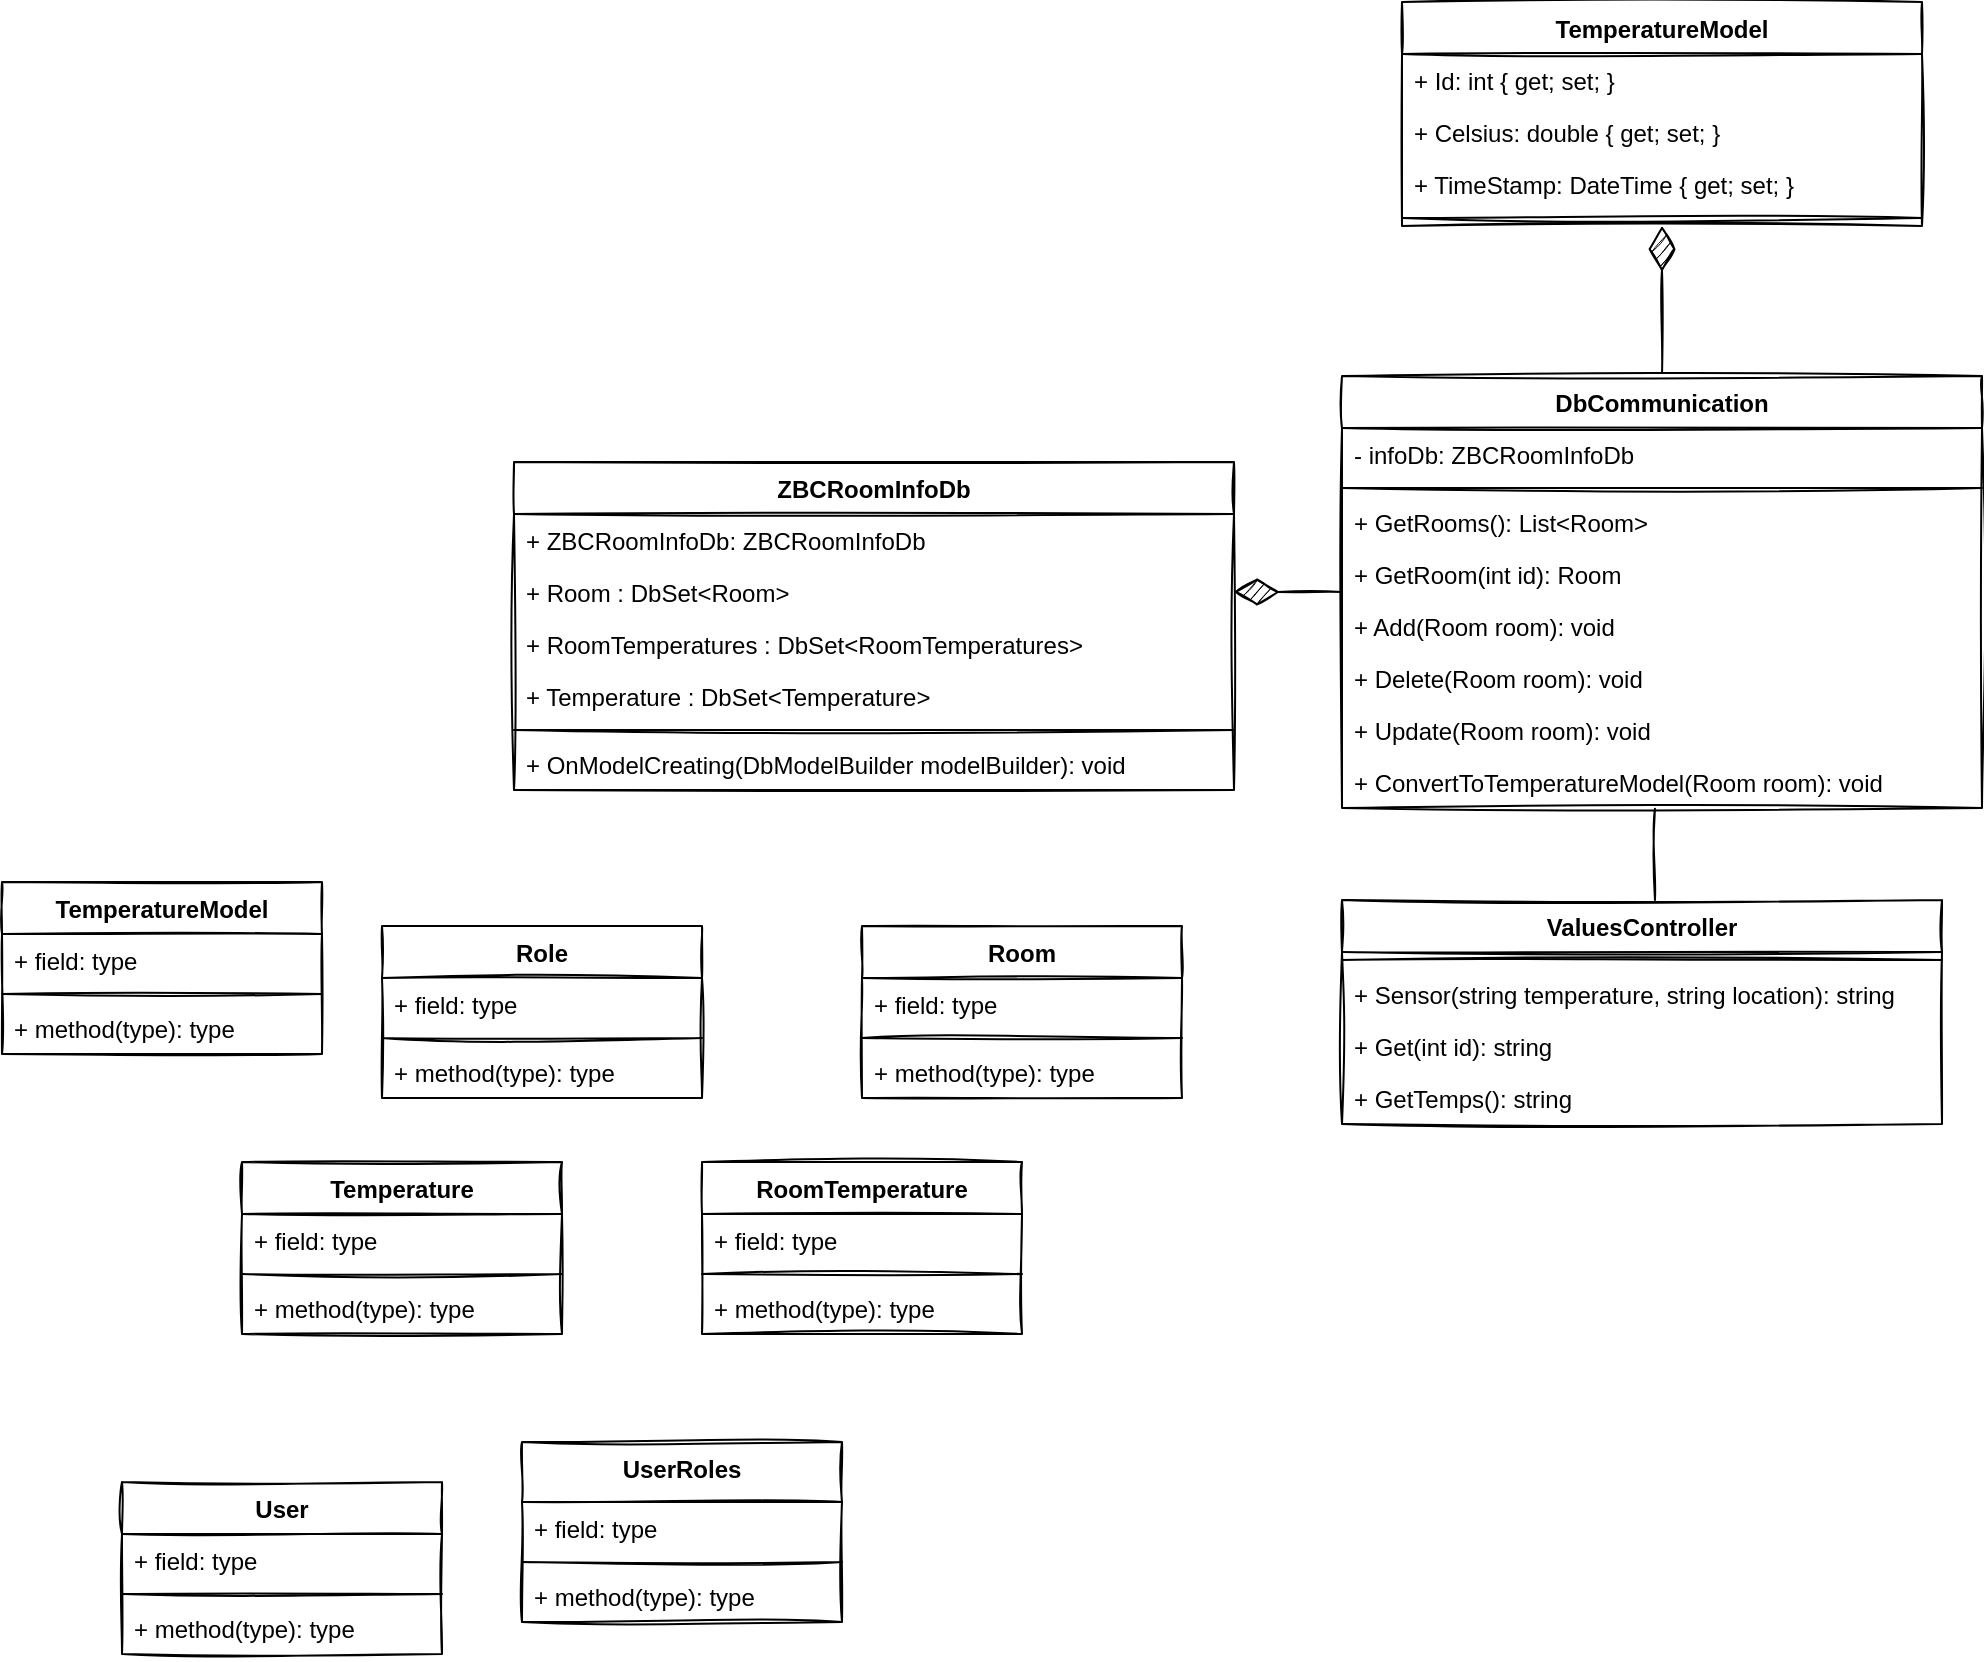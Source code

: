 <mxfile version="15.2.7" type="device"><diagram id="CDm5nGEUgBhKiWfHTegj" name="Side-1"><mxGraphModel dx="2903" dy="1294" grid="1" gridSize="10" guides="1" tooltips="1" connect="1" arrows="1" fold="1" page="1" pageScale="1" pageWidth="827" pageHeight="1169" math="0" shadow="0"><root><mxCell id="0"/><mxCell id="1" parent="0"/><mxCell id="e_IxOtwfNwxc5nGuxCbu-27" style="edgeStyle=orthogonalEdgeStyle;orthogonalLoop=1;jettySize=auto;html=1;entryX=0.489;entryY=1.013;entryDx=0;entryDy=0;entryPerimeter=0;endArrow=none;endFill=0;startSize=9;endSize=20;sketch=1;" parent="1" source="e_IxOtwfNwxc5nGuxCbu-1" target="e_IxOtwfNwxc5nGuxCbu-13" edge="1"><mxGeometry relative="1" as="geometry"><Array as="points"><mxPoint x="156" y="590"/><mxPoint x="156" y="590"/></Array></mxGeometry></mxCell><mxCell id="e_IxOtwfNwxc5nGuxCbu-1" value="ValuesController" style="swimlane;fontStyle=1;align=center;verticalAlign=top;childLayout=stackLayout;horizontal=1;startSize=26;horizontalStack=0;resizeParent=1;resizeParentMax=0;resizeLast=0;collapsible=1;marginBottom=0;sketch=1;" parent="1" vertex="1"><mxGeometry y="529" width="300" height="112" as="geometry"/></mxCell><mxCell id="e_IxOtwfNwxc5nGuxCbu-3" value="" style="line;strokeWidth=1;fillColor=none;align=left;verticalAlign=middle;spacingTop=-1;spacingLeft=3;spacingRight=3;rotatable=0;labelPosition=right;points=[];portConstraint=eastwest;sketch=1;" parent="e_IxOtwfNwxc5nGuxCbu-1" vertex="1"><mxGeometry y="26" width="300" height="8" as="geometry"/></mxCell><mxCell id="e_IxOtwfNwxc5nGuxCbu-4" value="+ Sensor(string temperature, string location): string" style="text;strokeColor=none;fillColor=none;align=left;verticalAlign=top;spacingLeft=4;spacingRight=4;overflow=hidden;rotatable=0;points=[[0,0.5],[1,0.5]];portConstraint=eastwest;sketch=1;" parent="e_IxOtwfNwxc5nGuxCbu-1" vertex="1"><mxGeometry y="34" width="300" height="26" as="geometry"/></mxCell><mxCell id="e_IxOtwfNwxc5nGuxCbu-5" value="+ Get(int id): string" style="text;strokeColor=none;fillColor=none;align=left;verticalAlign=top;spacingLeft=4;spacingRight=4;overflow=hidden;rotatable=0;points=[[0,0.5],[1,0.5]];portConstraint=eastwest;sketch=1;" parent="e_IxOtwfNwxc5nGuxCbu-1" vertex="1"><mxGeometry y="60" width="300" height="26" as="geometry"/></mxCell><mxCell id="e_IxOtwfNwxc5nGuxCbu-7" value="+ GetTemps(): string" style="text;strokeColor=none;fillColor=none;align=left;verticalAlign=top;spacingLeft=4;spacingRight=4;overflow=hidden;rotatable=0;points=[[0,0.5],[1,0.5]];portConstraint=eastwest;sketch=1;" parent="e_IxOtwfNwxc5nGuxCbu-1" vertex="1"><mxGeometry y="86" width="300" height="26" as="geometry"/></mxCell><mxCell id="e_IxOtwfNwxc5nGuxCbu-26" style="edgeStyle=orthogonalEdgeStyle;orthogonalLoop=1;jettySize=auto;html=1;entryX=1;entryY=0.5;entryDx=0;entryDy=0;endArrow=diamondThin;endFill=1;startSize=9;endSize=20;sketch=1;" parent="1" source="e_IxOtwfNwxc5nGuxCbu-9" target="e_IxOtwfNwxc5nGuxCbu-23" edge="1"><mxGeometry relative="1" as="geometry"/></mxCell><mxCell id="e_IxOtwfNwxc5nGuxCbu-34" style="edgeStyle=orthogonalEdgeStyle;orthogonalLoop=1;jettySize=auto;html=1;entryX=0.5;entryY=1;entryDx=0;entryDy=0;endArrow=diamondThin;endFill=1;startSize=9;endSize=20;sketch=1;" parent="1" source="e_IxOtwfNwxc5nGuxCbu-9" target="e_IxOtwfNwxc5nGuxCbu-28" edge="1"><mxGeometry relative="1" as="geometry"/></mxCell><mxCell id="e_IxOtwfNwxc5nGuxCbu-9" value="DbCommunication" style="swimlane;fontStyle=1;align=center;verticalAlign=top;childLayout=stackLayout;horizontal=1;startSize=26;horizontalStack=0;resizeParent=1;resizeParentMax=0;resizeLast=0;collapsible=1;marginBottom=0;sketch=1;" parent="1" vertex="1"><mxGeometry y="267" width="320" height="216" as="geometry"/></mxCell><mxCell id="e_IxOtwfNwxc5nGuxCbu-10" value="- infoDb: ZBCRoomInfoDb" style="text;strokeColor=none;fillColor=none;align=left;verticalAlign=top;spacingLeft=4;spacingRight=4;overflow=hidden;rotatable=0;points=[[0,0.5],[1,0.5]];portConstraint=eastwest;sketch=1;" parent="e_IxOtwfNwxc5nGuxCbu-9" vertex="1"><mxGeometry y="26" width="320" height="26" as="geometry"/></mxCell><mxCell id="e_IxOtwfNwxc5nGuxCbu-11" value="" style="line;strokeWidth=1;fillColor=none;align=left;verticalAlign=middle;spacingTop=-1;spacingLeft=3;spacingRight=3;rotatable=0;labelPosition=right;points=[];portConstraint=eastwest;sketch=1;" parent="e_IxOtwfNwxc5nGuxCbu-9" vertex="1"><mxGeometry y="52" width="320" height="8" as="geometry"/></mxCell><mxCell id="e_IxOtwfNwxc5nGuxCbu-12" value="+ GetRooms(): List&lt;Room&gt;" style="text;strokeColor=none;fillColor=none;align=left;verticalAlign=top;spacingLeft=4;spacingRight=4;overflow=hidden;rotatable=0;points=[[0,0.5],[1,0.5]];portConstraint=eastwest;sketch=1;" parent="e_IxOtwfNwxc5nGuxCbu-9" vertex="1"><mxGeometry y="60" width="320" height="26" as="geometry"/></mxCell><mxCell id="e_IxOtwfNwxc5nGuxCbu-14" value="+ GetRoom(int id): Room" style="text;strokeColor=none;fillColor=none;align=left;verticalAlign=top;spacingLeft=4;spacingRight=4;overflow=hidden;rotatable=0;points=[[0,0.5],[1,0.5]];portConstraint=eastwest;sketch=1;" parent="e_IxOtwfNwxc5nGuxCbu-9" vertex="1"><mxGeometry y="86" width="320" height="26" as="geometry"/></mxCell><mxCell id="e_IxOtwfNwxc5nGuxCbu-15" value="+ Add(Room room): void" style="text;strokeColor=none;fillColor=none;align=left;verticalAlign=top;spacingLeft=4;spacingRight=4;overflow=hidden;rotatable=0;points=[[0,0.5],[1,0.5]];portConstraint=eastwest;sketch=1;" parent="e_IxOtwfNwxc5nGuxCbu-9" vertex="1"><mxGeometry y="112" width="320" height="26" as="geometry"/></mxCell><mxCell id="e_IxOtwfNwxc5nGuxCbu-16" value="+ Delete(Room room): void" style="text;strokeColor=none;fillColor=none;align=left;verticalAlign=top;spacingLeft=4;spacingRight=4;overflow=hidden;rotatable=0;points=[[0,0.5],[1,0.5]];portConstraint=eastwest;sketch=1;" parent="e_IxOtwfNwxc5nGuxCbu-9" vertex="1"><mxGeometry y="138" width="320" height="26" as="geometry"/></mxCell><mxCell id="e_IxOtwfNwxc5nGuxCbu-17" value="+ Update(Room room): void" style="text;strokeColor=none;fillColor=none;align=left;verticalAlign=top;spacingLeft=4;spacingRight=4;overflow=hidden;rotatable=0;points=[[0,0.5],[1,0.5]];portConstraint=eastwest;sketch=1;" parent="e_IxOtwfNwxc5nGuxCbu-9" vertex="1"><mxGeometry y="164" width="320" height="26" as="geometry"/></mxCell><mxCell id="e_IxOtwfNwxc5nGuxCbu-13" value="+ ConvertToTemperatureModel(Room room): void" style="text;strokeColor=none;fillColor=none;align=left;verticalAlign=top;spacingLeft=4;spacingRight=4;overflow=hidden;rotatable=0;points=[[0,0.5],[1,0.5]];portConstraint=eastwest;sketch=1;" parent="e_IxOtwfNwxc5nGuxCbu-9" vertex="1"><mxGeometry y="190" width="320" height="26" as="geometry"/></mxCell><mxCell id="e_IxOtwfNwxc5nGuxCbu-18" value="ZBCRoomInfoDb" style="swimlane;fontStyle=1;align=center;verticalAlign=top;childLayout=stackLayout;horizontal=1;startSize=26;horizontalStack=0;resizeParent=1;resizeParentMax=0;resizeLast=0;collapsible=1;marginBottom=0;sketch=1;" parent="1" vertex="1"><mxGeometry x="-414" y="310" width="360" height="164" as="geometry"/></mxCell><mxCell id="e_IxOtwfNwxc5nGuxCbu-19" value="+ ZBCRoomInfoDb: ZBCRoomInfoDb" style="text;strokeColor=none;fillColor=none;align=left;verticalAlign=top;spacingLeft=4;spacingRight=4;overflow=hidden;rotatable=0;points=[[0,0.5],[1,0.5]];portConstraint=eastwest;sketch=1;" parent="e_IxOtwfNwxc5nGuxCbu-18" vertex="1"><mxGeometry y="26" width="360" height="26" as="geometry"/></mxCell><mxCell id="e_IxOtwfNwxc5nGuxCbu-23" value="+ Room : DbSet&lt;Room&gt;" style="text;strokeColor=none;fillColor=none;align=left;verticalAlign=top;spacingLeft=4;spacingRight=4;overflow=hidden;rotatable=0;points=[[0,0.5],[1,0.5]];portConstraint=eastwest;sketch=1;" parent="e_IxOtwfNwxc5nGuxCbu-18" vertex="1"><mxGeometry y="52" width="360" height="26" as="geometry"/></mxCell><mxCell id="e_IxOtwfNwxc5nGuxCbu-22" value="+ RoomTemperatures : DbSet&lt;RoomTemperatures&gt;" style="text;strokeColor=none;fillColor=none;align=left;verticalAlign=top;spacingLeft=4;spacingRight=4;overflow=hidden;rotatable=0;points=[[0,0.5],[1,0.5]];portConstraint=eastwest;sketch=1;" parent="e_IxOtwfNwxc5nGuxCbu-18" vertex="1"><mxGeometry y="78" width="360" height="26" as="geometry"/></mxCell><mxCell id="e_IxOtwfNwxc5nGuxCbu-25" value="+ Temperature : DbSet&lt;Temperature&gt;" style="text;strokeColor=none;fillColor=none;align=left;verticalAlign=top;spacingLeft=4;spacingRight=4;overflow=hidden;rotatable=0;points=[[0,0.5],[1,0.5]];portConstraint=eastwest;sketch=1;" parent="e_IxOtwfNwxc5nGuxCbu-18" vertex="1"><mxGeometry y="104" width="360" height="26" as="geometry"/></mxCell><mxCell id="e_IxOtwfNwxc5nGuxCbu-20" value="" style="line;strokeWidth=1;fillColor=none;align=left;verticalAlign=middle;spacingTop=-1;spacingLeft=3;spacingRight=3;rotatable=0;labelPosition=right;points=[];portConstraint=eastwest;sketch=1;" parent="e_IxOtwfNwxc5nGuxCbu-18" vertex="1"><mxGeometry y="130" width="360" height="8" as="geometry"/></mxCell><mxCell id="e_IxOtwfNwxc5nGuxCbu-21" value="+ OnModelCreating(DbModelBuilder modelBuilder): void" style="text;strokeColor=none;fillColor=none;align=left;verticalAlign=top;spacingLeft=4;spacingRight=4;overflow=hidden;rotatable=0;points=[[0,0.5],[1,0.5]];portConstraint=eastwest;sketch=1;" parent="e_IxOtwfNwxc5nGuxCbu-18" vertex="1"><mxGeometry y="138" width="360" height="26" as="geometry"/></mxCell><mxCell id="e_IxOtwfNwxc5nGuxCbu-28" value="TemperatureModel" style="swimlane;fontStyle=1;align=center;verticalAlign=top;childLayout=stackLayout;horizontal=1;startSize=26;horizontalStack=0;resizeParent=1;resizeParentMax=0;resizeLast=0;collapsible=1;marginBottom=0;sketch=1;" parent="1" vertex="1"><mxGeometry x="30" y="80" width="260" height="112" as="geometry"/></mxCell><mxCell id="e_IxOtwfNwxc5nGuxCbu-29" value="+ Id: int { get; set; }" style="text;strokeColor=none;fillColor=none;align=left;verticalAlign=top;spacingLeft=4;spacingRight=4;overflow=hidden;rotatable=0;points=[[0,0.5],[1,0.5]];portConstraint=eastwest;sketch=1;" parent="e_IxOtwfNwxc5nGuxCbu-28" vertex="1"><mxGeometry y="26" width="260" height="26" as="geometry"/></mxCell><mxCell id="e_IxOtwfNwxc5nGuxCbu-32" value="+ Celsius: double { get; set; }" style="text;strokeColor=none;fillColor=none;align=left;verticalAlign=top;spacingLeft=4;spacingRight=4;overflow=hidden;rotatable=0;points=[[0,0.5],[1,0.5]];portConstraint=eastwest;sketch=1;" parent="e_IxOtwfNwxc5nGuxCbu-28" vertex="1"><mxGeometry y="52" width="260" height="26" as="geometry"/></mxCell><mxCell id="e_IxOtwfNwxc5nGuxCbu-33" value="+ TimeStamp: DateTime { get; set; }" style="text;strokeColor=none;fillColor=none;align=left;verticalAlign=top;spacingLeft=4;spacingRight=4;overflow=hidden;rotatable=0;points=[[0,0.5],[1,0.5]];portConstraint=eastwest;sketch=1;" parent="e_IxOtwfNwxc5nGuxCbu-28" vertex="1"><mxGeometry y="78" width="260" height="26" as="geometry"/></mxCell><mxCell id="e_IxOtwfNwxc5nGuxCbu-30" value="" style="line;strokeWidth=1;fillColor=none;align=left;verticalAlign=middle;spacingTop=-1;spacingLeft=3;spacingRight=3;rotatable=0;labelPosition=right;points=[];portConstraint=eastwest;sketch=1;" parent="e_IxOtwfNwxc5nGuxCbu-28" vertex="1"><mxGeometry y="104" width="260" height="8" as="geometry"/></mxCell><mxCell id="quwznaaUZjomV5r4Gqjx-1" value="Room" style="swimlane;fontStyle=1;align=center;verticalAlign=top;childLayout=stackLayout;horizontal=1;startSize=26;horizontalStack=0;resizeParent=1;resizeParentMax=0;resizeLast=0;collapsible=1;marginBottom=0;sketch=1;" vertex="1" parent="1"><mxGeometry x="-240" y="542" width="160" height="86" as="geometry"/></mxCell><mxCell id="quwznaaUZjomV5r4Gqjx-2" value="+ field: type" style="text;strokeColor=none;fillColor=none;align=left;verticalAlign=top;spacingLeft=4;spacingRight=4;overflow=hidden;rotatable=0;points=[[0,0.5],[1,0.5]];portConstraint=eastwest;sketch=1;" vertex="1" parent="quwznaaUZjomV5r4Gqjx-1"><mxGeometry y="26" width="160" height="26" as="geometry"/></mxCell><mxCell id="quwznaaUZjomV5r4Gqjx-3" value="" style="line;strokeWidth=1;fillColor=none;align=left;verticalAlign=middle;spacingTop=-1;spacingLeft=3;spacingRight=3;rotatable=0;labelPosition=right;points=[];portConstraint=eastwest;sketch=1;" vertex="1" parent="quwznaaUZjomV5r4Gqjx-1"><mxGeometry y="52" width="160" height="8" as="geometry"/></mxCell><mxCell id="quwznaaUZjomV5r4Gqjx-4" value="+ method(type): type" style="text;strokeColor=none;fillColor=none;align=left;verticalAlign=top;spacingLeft=4;spacingRight=4;overflow=hidden;rotatable=0;points=[[0,0.5],[1,0.5]];portConstraint=eastwest;sketch=1;" vertex="1" parent="quwznaaUZjomV5r4Gqjx-1"><mxGeometry y="60" width="160" height="26" as="geometry"/></mxCell><mxCell id="quwznaaUZjomV5r4Gqjx-5" value="Role" style="swimlane;fontStyle=1;align=center;verticalAlign=top;childLayout=stackLayout;horizontal=1;startSize=26;horizontalStack=0;resizeParent=1;resizeParentMax=0;resizeLast=0;collapsible=1;marginBottom=0;sketch=1;" vertex="1" parent="1"><mxGeometry x="-480" y="542" width="160" height="86" as="geometry"/></mxCell><mxCell id="quwznaaUZjomV5r4Gqjx-6" value="+ field: type" style="text;strokeColor=none;fillColor=none;align=left;verticalAlign=top;spacingLeft=4;spacingRight=4;overflow=hidden;rotatable=0;points=[[0,0.5],[1,0.5]];portConstraint=eastwest;sketch=1;" vertex="1" parent="quwznaaUZjomV5r4Gqjx-5"><mxGeometry y="26" width="160" height="26" as="geometry"/></mxCell><mxCell id="quwznaaUZjomV5r4Gqjx-7" value="" style="line;strokeWidth=1;fillColor=none;align=left;verticalAlign=middle;spacingTop=-1;spacingLeft=3;spacingRight=3;rotatable=0;labelPosition=right;points=[];portConstraint=eastwest;sketch=1;" vertex="1" parent="quwznaaUZjomV5r4Gqjx-5"><mxGeometry y="52" width="160" height="8" as="geometry"/></mxCell><mxCell id="quwznaaUZjomV5r4Gqjx-8" value="+ method(type): type" style="text;strokeColor=none;fillColor=none;align=left;verticalAlign=top;spacingLeft=4;spacingRight=4;overflow=hidden;rotatable=0;points=[[0,0.5],[1,0.5]];portConstraint=eastwest;sketch=1;" vertex="1" parent="quwznaaUZjomV5r4Gqjx-5"><mxGeometry y="60" width="160" height="26" as="geometry"/></mxCell><mxCell id="quwznaaUZjomV5r4Gqjx-9" value="RoomTemperature" style="swimlane;fontStyle=1;align=center;verticalAlign=top;childLayout=stackLayout;horizontal=1;startSize=26;horizontalStack=0;resizeParent=1;resizeParentMax=0;resizeLast=0;collapsible=1;marginBottom=0;sketch=1;" vertex="1" parent="1"><mxGeometry x="-320" y="660" width="160" height="86" as="geometry"/></mxCell><mxCell id="quwznaaUZjomV5r4Gqjx-10" value="+ field: type" style="text;strokeColor=none;fillColor=none;align=left;verticalAlign=top;spacingLeft=4;spacingRight=4;overflow=hidden;rotatable=0;points=[[0,0.5],[1,0.5]];portConstraint=eastwest;sketch=1;" vertex="1" parent="quwznaaUZjomV5r4Gqjx-9"><mxGeometry y="26" width="160" height="26" as="geometry"/></mxCell><mxCell id="quwznaaUZjomV5r4Gqjx-11" value="" style="line;strokeWidth=1;fillColor=none;align=left;verticalAlign=middle;spacingTop=-1;spacingLeft=3;spacingRight=3;rotatable=0;labelPosition=right;points=[];portConstraint=eastwest;sketch=1;" vertex="1" parent="quwznaaUZjomV5r4Gqjx-9"><mxGeometry y="52" width="160" height="8" as="geometry"/></mxCell><mxCell id="quwznaaUZjomV5r4Gqjx-12" value="+ method(type): type" style="text;strokeColor=none;fillColor=none;align=left;verticalAlign=top;spacingLeft=4;spacingRight=4;overflow=hidden;rotatable=0;points=[[0,0.5],[1,0.5]];portConstraint=eastwest;sketch=1;" vertex="1" parent="quwznaaUZjomV5r4Gqjx-9"><mxGeometry y="60" width="160" height="26" as="geometry"/></mxCell><mxCell id="quwznaaUZjomV5r4Gqjx-13" value="Temperature" style="swimlane;fontStyle=1;align=center;verticalAlign=top;childLayout=stackLayout;horizontal=1;startSize=26;horizontalStack=0;resizeParent=1;resizeParentMax=0;resizeLast=0;collapsible=1;marginBottom=0;sketch=1;" vertex="1" parent="1"><mxGeometry x="-550" y="660" width="160" height="86" as="geometry"/></mxCell><mxCell id="quwznaaUZjomV5r4Gqjx-14" value="+ field: type" style="text;strokeColor=none;fillColor=none;align=left;verticalAlign=top;spacingLeft=4;spacingRight=4;overflow=hidden;rotatable=0;points=[[0,0.5],[1,0.5]];portConstraint=eastwest;sketch=1;" vertex="1" parent="quwznaaUZjomV5r4Gqjx-13"><mxGeometry y="26" width="160" height="26" as="geometry"/></mxCell><mxCell id="quwznaaUZjomV5r4Gqjx-15" value="" style="line;strokeWidth=1;fillColor=none;align=left;verticalAlign=middle;spacingTop=-1;spacingLeft=3;spacingRight=3;rotatable=0;labelPosition=right;points=[];portConstraint=eastwest;sketch=1;" vertex="1" parent="quwznaaUZjomV5r4Gqjx-13"><mxGeometry y="52" width="160" height="8" as="geometry"/></mxCell><mxCell id="quwznaaUZjomV5r4Gqjx-16" value="+ method(type): type" style="text;strokeColor=none;fillColor=none;align=left;verticalAlign=top;spacingLeft=4;spacingRight=4;overflow=hidden;rotatable=0;points=[[0,0.5],[1,0.5]];portConstraint=eastwest;sketch=1;" vertex="1" parent="quwznaaUZjomV5r4Gqjx-13"><mxGeometry y="60" width="160" height="26" as="geometry"/></mxCell><mxCell id="quwznaaUZjomV5r4Gqjx-17" value="TemperatureModel" style="swimlane;fontStyle=1;align=center;verticalAlign=top;childLayout=stackLayout;horizontal=1;startSize=26;horizontalStack=0;resizeParent=1;resizeParentMax=0;resizeLast=0;collapsible=1;marginBottom=0;sketch=1;" vertex="1" parent="1"><mxGeometry x="-670" y="520" width="160" height="86" as="geometry"/></mxCell><mxCell id="quwznaaUZjomV5r4Gqjx-18" value="+ field: type" style="text;strokeColor=none;fillColor=none;align=left;verticalAlign=top;spacingLeft=4;spacingRight=4;overflow=hidden;rotatable=0;points=[[0,0.5],[1,0.5]];portConstraint=eastwest;sketch=1;" vertex="1" parent="quwznaaUZjomV5r4Gqjx-17"><mxGeometry y="26" width="160" height="26" as="geometry"/></mxCell><mxCell id="quwznaaUZjomV5r4Gqjx-19" value="" style="line;strokeWidth=1;fillColor=none;align=left;verticalAlign=middle;spacingTop=-1;spacingLeft=3;spacingRight=3;rotatable=0;labelPosition=right;points=[];portConstraint=eastwest;sketch=1;" vertex="1" parent="quwznaaUZjomV5r4Gqjx-17"><mxGeometry y="52" width="160" height="8" as="geometry"/></mxCell><mxCell id="quwznaaUZjomV5r4Gqjx-20" value="+ method(type): type" style="text;strokeColor=none;fillColor=none;align=left;verticalAlign=top;spacingLeft=4;spacingRight=4;overflow=hidden;rotatable=0;points=[[0,0.5],[1,0.5]];portConstraint=eastwest;sketch=1;" vertex="1" parent="quwznaaUZjomV5r4Gqjx-17"><mxGeometry y="60" width="160" height="26" as="geometry"/></mxCell><mxCell id="quwznaaUZjomV5r4Gqjx-21" value="User" style="swimlane;fontStyle=1;align=center;verticalAlign=top;childLayout=stackLayout;horizontal=1;startSize=26;horizontalStack=0;resizeParent=1;resizeParentMax=0;resizeLast=0;collapsible=1;marginBottom=0;sketch=1;" vertex="1" parent="1"><mxGeometry x="-610" y="820" width="160" height="86" as="geometry"/></mxCell><mxCell id="quwznaaUZjomV5r4Gqjx-22" value="+ field: type" style="text;strokeColor=none;fillColor=none;align=left;verticalAlign=top;spacingLeft=4;spacingRight=4;overflow=hidden;rotatable=0;points=[[0,0.5],[1,0.5]];portConstraint=eastwest;sketch=1;" vertex="1" parent="quwznaaUZjomV5r4Gqjx-21"><mxGeometry y="26" width="160" height="26" as="geometry"/></mxCell><mxCell id="quwznaaUZjomV5r4Gqjx-23" value="" style="line;strokeWidth=1;fillColor=none;align=left;verticalAlign=middle;spacingTop=-1;spacingLeft=3;spacingRight=3;rotatable=0;labelPosition=right;points=[];portConstraint=eastwest;sketch=1;" vertex="1" parent="quwznaaUZjomV5r4Gqjx-21"><mxGeometry y="52" width="160" height="8" as="geometry"/></mxCell><mxCell id="quwznaaUZjomV5r4Gqjx-24" value="+ method(type): type" style="text;strokeColor=none;fillColor=none;align=left;verticalAlign=top;spacingLeft=4;spacingRight=4;overflow=hidden;rotatable=0;points=[[0,0.5],[1,0.5]];portConstraint=eastwest;sketch=1;" vertex="1" parent="quwznaaUZjomV5r4Gqjx-21"><mxGeometry y="60" width="160" height="26" as="geometry"/></mxCell><mxCell id="quwznaaUZjomV5r4Gqjx-25" value="UserRoles" style="swimlane;fontStyle=1;align=center;verticalAlign=top;childLayout=stackLayout;horizontal=1;startSize=30;horizontalStack=0;resizeParent=1;resizeParentMax=0;resizeLast=0;collapsible=1;marginBottom=0;sketch=1;" vertex="1" parent="1"><mxGeometry x="-410" y="800" width="160" height="90" as="geometry"/></mxCell><mxCell id="quwznaaUZjomV5r4Gqjx-26" value="+ field: type" style="text;strokeColor=none;fillColor=none;align=left;verticalAlign=top;spacingLeft=4;spacingRight=4;overflow=hidden;rotatable=0;points=[[0,0.5],[1,0.5]];portConstraint=eastwest;sketch=1;" vertex="1" parent="quwznaaUZjomV5r4Gqjx-25"><mxGeometry y="30" width="160" height="26" as="geometry"/></mxCell><mxCell id="quwznaaUZjomV5r4Gqjx-27" value="" style="line;strokeWidth=1;fillColor=none;align=left;verticalAlign=middle;spacingTop=-1;spacingLeft=3;spacingRight=3;rotatable=0;labelPosition=right;points=[];portConstraint=eastwest;sketch=1;" vertex="1" parent="quwznaaUZjomV5r4Gqjx-25"><mxGeometry y="56" width="160" height="8" as="geometry"/></mxCell><mxCell id="quwznaaUZjomV5r4Gqjx-28" value="+ method(type): type" style="text;strokeColor=none;fillColor=none;align=left;verticalAlign=top;spacingLeft=4;spacingRight=4;overflow=hidden;rotatable=0;points=[[0,0.5],[1,0.5]];portConstraint=eastwest;sketch=1;" vertex="1" parent="quwznaaUZjomV5r4Gqjx-25"><mxGeometry y="64" width="160" height="26" as="geometry"/></mxCell></root></mxGraphModel></diagram></mxfile>